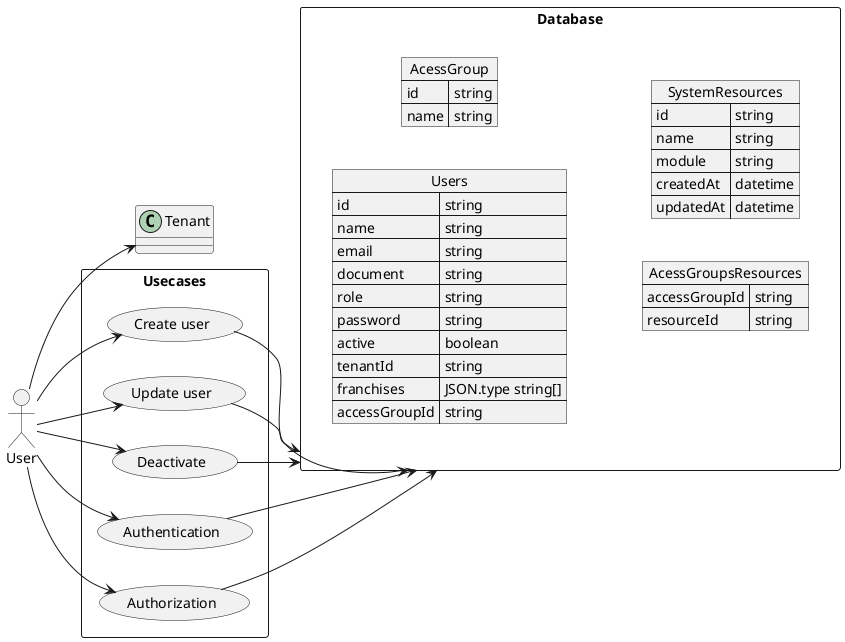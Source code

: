 @startuml
allowmixing

left to right direction

actor "User" as user

rectangle Usecases {
  usecase "Create user" as CU
  usecase "Update user" as UU
  usecase "Deactivate" as DU
  usecase "Authentication" as ATC
  usecase "Authorization" as ATR
}

rectangle Database {
  json Users {
   "id":"string",
   "name":"string",
   "email": "string",
   "document":"string",
   "role": "string",
   "password": "string",
   "active": "boolean",
   "tenantId": "string",
   "franchises": "JSON.type string[]",
   "accessGroupId": "string"
  }

  json AcessGroup{
    "id": "string",
    "name": "string"
  }

  json AcessGroupsResources{
    "accessGroupId": "string",
    "resourceId": "string"
  }

  json SystemResources {
   "id": "string",
   "name": "string",
   "module": "string",
   "createdAt": "datetime",
   "updatedAt": "datetime"
  }
}

user --> Tenant
user --> ATC
user --> ATR
user --> CU
user --> UU
user --> DU
CU --> Database
UU --> Database
ATC --> Database
ATR --> Database
DU --> Database

@enduml
